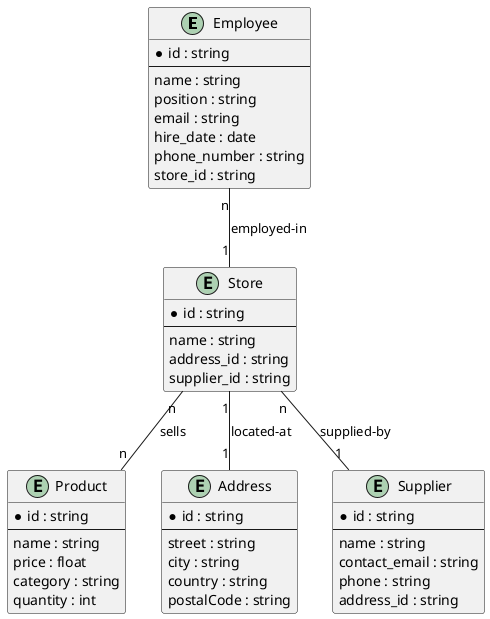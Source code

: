 @startuml en

entity Employee {
  *id : string
  --
  name : string
  position : string
  email : string
  hire_date : date
  phone_number : string
  store_id : string
}

entity Product {
  *id : string
  --
  name : string
  price : float
  category : string
  quantity : int
}

entity Store {
  *id : string
  --
  name : string
  address_id : string
  supplier_id : string
}

entity Address {
  *id : string
  --
  street : string
  city : string
  country : string
  postalCode : string
}

entity Supplier {
  *id : string
  --
  name : string
  contact_email : string
  phone : string
  address_id : string
}

Employee "n" -- "1" Store : employed-in
Store "1" -- "1" Address : located-at
Store "n" -- "1" Supplier : supplied-by
Store "n" -- "n" Product : sells
@enduml

